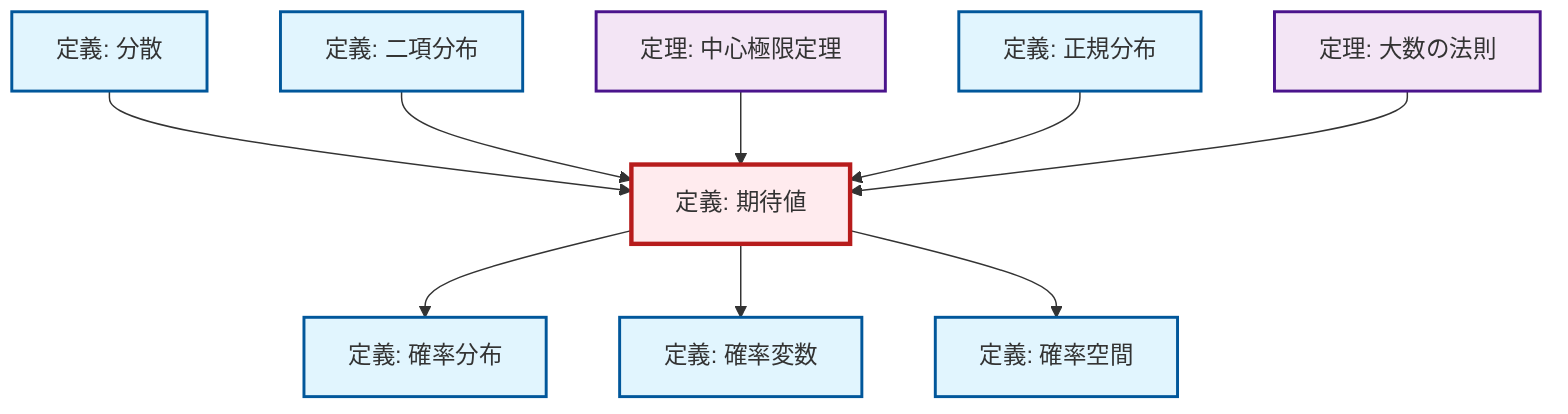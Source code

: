 graph TD
    classDef definition fill:#e1f5fe,stroke:#01579b,stroke-width:2px
    classDef theorem fill:#f3e5f5,stroke:#4a148c,stroke-width:2px
    classDef axiom fill:#fff3e0,stroke:#e65100,stroke-width:2px
    classDef example fill:#e8f5e9,stroke:#1b5e20,stroke-width:2px
    classDef current fill:#ffebee,stroke:#b71c1c,stroke-width:3px
    def-normal-distribution["定義: 正規分布"]:::definition
    thm-central-limit["定理: 中心極限定理"]:::theorem
    def-random-variable["定義: 確率変数"]:::definition
    thm-law-of-large-numbers["定理: 大数の法則"]:::theorem
    def-variance["定義: 分散"]:::definition
    def-expectation["定義: 期待値"]:::definition
    def-probability-distribution["定義: 確率分布"]:::definition
    def-probability-space["定義: 確率空間"]:::definition
    def-binomial-distribution["定義: 二項分布"]:::definition
    def-variance --> def-expectation
    def-binomial-distribution --> def-expectation
    thm-central-limit --> def-expectation
    def-expectation --> def-probability-distribution
    def-expectation --> def-random-variable
    def-normal-distribution --> def-expectation
    thm-law-of-large-numbers --> def-expectation
    def-expectation --> def-probability-space
    class def-expectation current